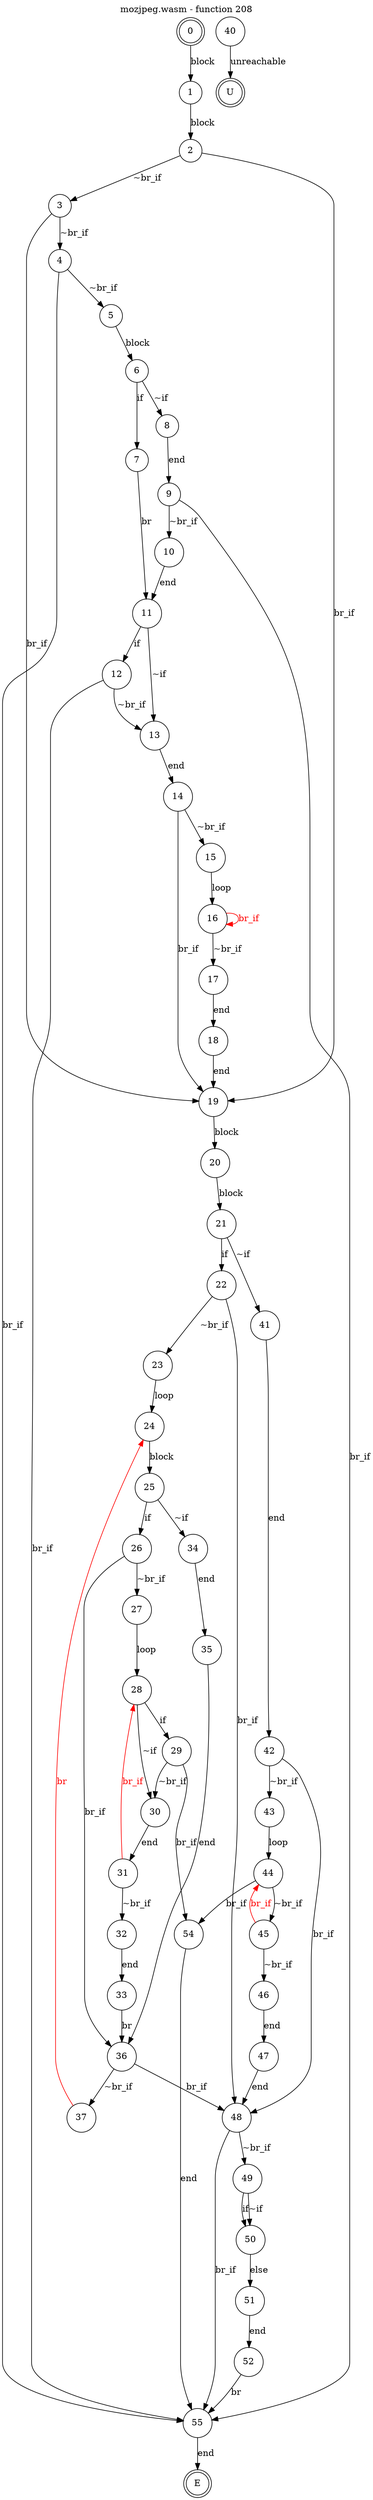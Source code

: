 digraph finite_state_machine {
    label = "mozjpeg.wasm - function 208"
    labelloc =  t
    labelfontsize = 16
    labelfontcolor = black
    labelfontname = "Helvetica"
    node [shape = doublecircle]; 0 E U ;
    node [shape = circle];
    0 -> 1[label="block"];
    1 -> 2[label="block"];
    2 -> 3[label="~br_if"];
    2 -> 19[label="br_if"];
    3 -> 4[label="~br_if"];
    3 -> 19[label="br_if"];
    4 -> 5[label="~br_if"];
    4 -> 55[label="br_if"];
    5 -> 6[label="block"];
    6 -> 7[label="if"];
    6 -> 8[label="~if"];
    7 -> 11[label="br"];
    8 -> 9[label="end"];
    9 -> 10[label="~br_if"];
    9 -> 55[label="br_if"];
    10 -> 11[label="end"];
    11 -> 12[label="if"];
    11 -> 13[label="~if"];
    12 -> 13[label="~br_if"];
    12 -> 55[label="br_if"];
    13 -> 14[label="end"];
    14 -> 15[label="~br_if"];
    14 -> 19[label="br_if"];
    15 -> 16[label="loop"];
    16 -> 17[label="~br_if"];
    16 -> 16[color="red" fontcolor="red" label="br_if"];
    17 -> 18[label="end"];
    18 -> 19[label="end"];
    19 -> 20[label="block"];
    20 -> 21[label="block"];
    21 -> 22[label="if"];
    21 -> 41[label="~if"];
    22 -> 23[label="~br_if"];
    22 -> 48[label="br_if"];
    23 -> 24[label="loop"];
    24 -> 25[label="block"];
    25 -> 26[label="if"];
    25 -> 34[label="~if"];
    26 -> 27[label="~br_if"];
    26 -> 36[label="br_if"];
    27 -> 28[label="loop"];
    28 -> 29[label="if"];
    28 -> 30[label="~if"];
    29 -> 30[label="~br_if"];
    29 -> 54[label="br_if"];
    30 -> 31[label="end"];
    31 -> 32[label="~br_if"];
    31 -> 28[color="red" fontcolor="red" label="br_if"];
    32 -> 33[label="end"];
    33 -> 36[label="br"];
    34 -> 35[label="end"];
    35 -> 36[label="end"];
    36 -> 37[label="~br_if"];
    36 -> 48[label="br_if"];
    37 -> 24[color="red" fontcolor="red" label="br"];
    40 -> U[label="unreachable"];
    41 -> 42[label="end"];
    42 -> 43[label="~br_if"];
    42 -> 48[label="br_if"];
    43 -> 44[label="loop"];
    44 -> 45[label="~br_if"];
    44 -> 54[label="br_if"];
    45 -> 46[label="~br_if"];
    45 -> 44[color="red" fontcolor="red" label="br_if"];
    46 -> 47[label="end"];
    47 -> 48[label="end"];
    48 -> 49[label="~br_if"];
    48 -> 55[label="br_if"];
    49 -> 50[label="if"];
    49 -> 50[label="~if"];
    50 -> 51[label="else"];
    51 -> 52[label="end"];
    52 -> 55[label="br"];
    54 -> 55[label="end"];
    55 -> E[label="end"];
}
